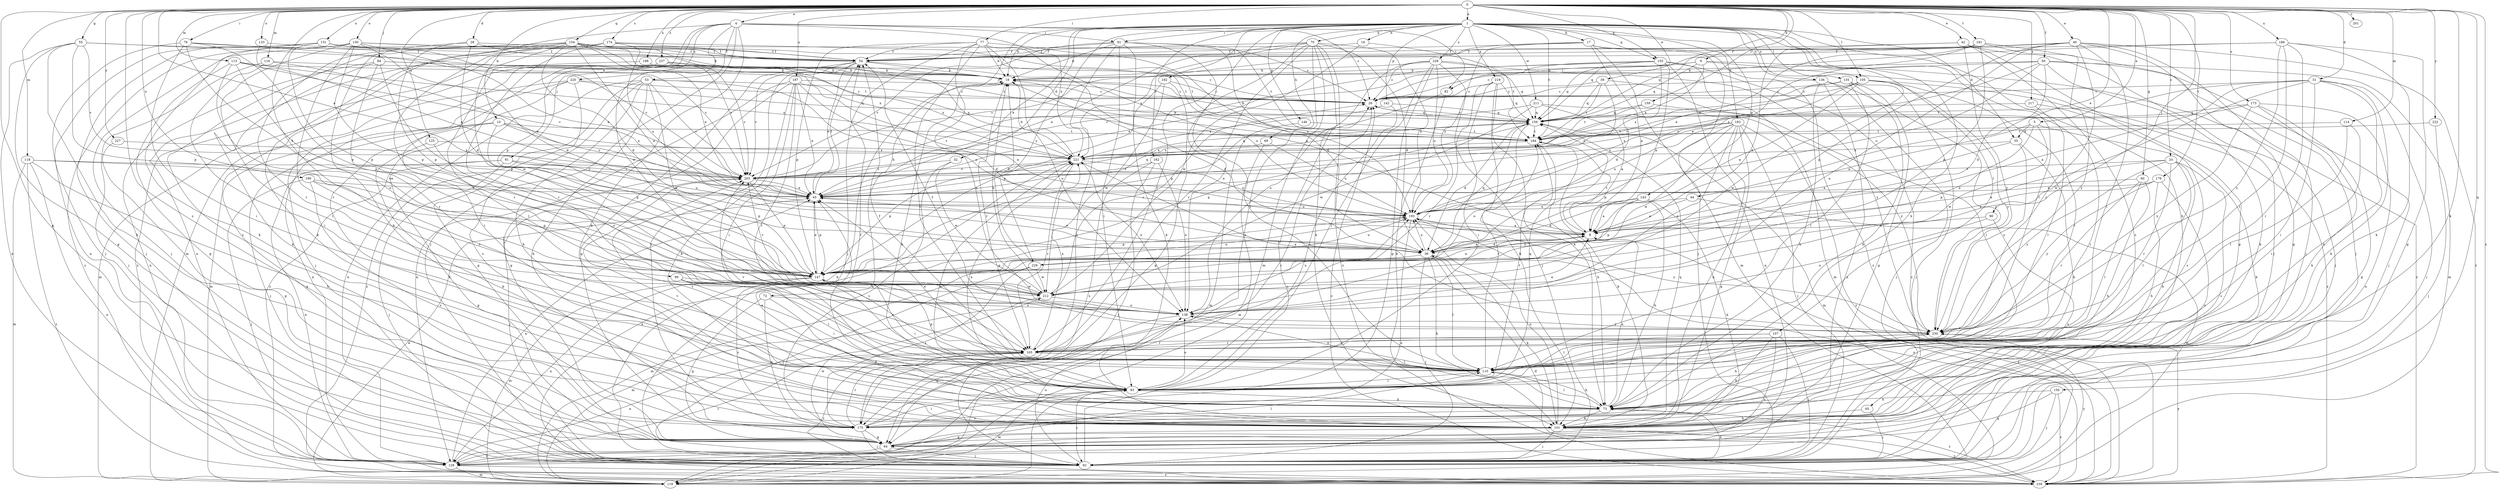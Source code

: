 strict digraph  {
0;
1;
4;
5;
8;
9;
10;
16;
17;
18;
24;
26;
28;
31;
32;
35;
36;
39;
40;
42;
44;
45;
50;
53;
54;
55;
60;
64;
65;
69;
70;
72;
73;
76;
77;
81;
82;
83;
84;
90;
91;
92;
99;
101;
105;
107;
110;
113;
114;
116;
118;
119;
125;
129;
130;
131;
133;
135;
136;
138;
142;
143;
146;
147;
150;
154;
155;
156;
159;
162;
165;
173;
174;
175;
179;
181;
182;
183;
184;
186;
187;
188;
190;
193;
201;
203;
211;
212;
217;
219;
220;
221;
222;
227;
228;
229;
230;
237;
239;
0 -> 1  [label=a];
0 -> 4  [label=a];
0 -> 5  [label=a];
0 -> 9  [label=b];
0 -> 10  [label=b];
0 -> 24  [label=c];
0 -> 28  [label=d];
0 -> 31  [label=d];
0 -> 39  [label=e];
0 -> 40  [label=e];
0 -> 42  [label=e];
0 -> 44  [label=e];
0 -> 45  [label=e];
0 -> 50  [label=f];
0 -> 55  [label=g];
0 -> 60  [label=g];
0 -> 64  [label=g];
0 -> 76  [label=i];
0 -> 77  [label=i];
0 -> 84  [label=j];
0 -> 90  [label=j];
0 -> 99  [label=k];
0 -> 101  [label=k];
0 -> 105  [label=l];
0 -> 113  [label=m];
0 -> 114  [label=m];
0 -> 116  [label=m];
0 -> 118  [label=m];
0 -> 125  [label=n];
0 -> 130  [label=o];
0 -> 131  [label=o];
0 -> 133  [label=o];
0 -> 150  [label=q];
0 -> 154  [label=q];
0 -> 155  [label=q];
0 -> 159  [label=r];
0 -> 173  [label=s];
0 -> 174  [label=s];
0 -> 175  [label=s];
0 -> 179  [label=t];
0 -> 181  [label=t];
0 -> 186  [label=u];
0 -> 187  [label=u];
0 -> 188  [label=u];
0 -> 190  [label=u];
0 -> 201  [label=v];
0 -> 217  [label=x];
0 -> 222  [label=y];
0 -> 227  [label=y];
0 -> 237  [label=z];
0 -> 239  [label=z];
1 -> 16  [label=b];
1 -> 17  [label=b];
1 -> 18  [label=b];
1 -> 32  [label=d];
1 -> 35  [label=d];
1 -> 45  [label=e];
1 -> 65  [label=h];
1 -> 69  [label=h];
1 -> 70  [label=h];
1 -> 72  [label=h];
1 -> 73  [label=h];
1 -> 81  [label=i];
1 -> 105  [label=l];
1 -> 107  [label=l];
1 -> 110  [label=l];
1 -> 135  [label=o];
1 -> 136  [label=o];
1 -> 142  [label=p];
1 -> 143  [label=p];
1 -> 146  [label=p];
1 -> 155  [label=q];
1 -> 162  [label=r];
1 -> 165  [label=r];
1 -> 182  [label=t];
1 -> 183  [label=t];
1 -> 184  [label=t];
1 -> 211  [label=w];
1 -> 219  [label=x];
1 -> 228  [label=y];
1 -> 229  [label=y];
4 -> 26  [label=c];
4 -> 53  [label=f];
4 -> 81  [label=i];
4 -> 82  [label=i];
4 -> 91  [label=j];
4 -> 92  [label=j];
4 -> 101  [label=k];
4 -> 119  [label=m];
4 -> 147  [label=p];
4 -> 212  [label=w];
4 -> 220  [label=x];
4 -> 221  [label=x];
5 -> 35  [label=d];
5 -> 101  [label=k];
5 -> 147  [label=p];
5 -> 193  [label=u];
5 -> 212  [label=w];
8 -> 36  [label=d];
8 -> 184  [label=t];
8 -> 229  [label=y];
8 -> 239  [label=z];
9 -> 18  [label=b];
9 -> 82  [label=i];
9 -> 92  [label=j];
9 -> 156  [label=q];
9 -> 221  [label=x];
9 -> 239  [label=z];
10 -> 64  [label=g];
10 -> 92  [label=j];
10 -> 101  [label=k];
10 -> 147  [label=p];
10 -> 184  [label=t];
10 -> 203  [label=v];
10 -> 221  [label=x];
16 -> 54  [label=f];
16 -> 184  [label=t];
16 -> 212  [label=w];
17 -> 8  [label=a];
17 -> 54  [label=f];
17 -> 92  [label=j];
17 -> 119  [label=m];
17 -> 193  [label=u];
17 -> 203  [label=v];
17 -> 239  [label=z];
18 -> 26  [label=c];
18 -> 36  [label=d];
18 -> 165  [label=r];
24 -> 8  [label=a];
24 -> 73  [label=h];
24 -> 110  [label=l];
24 -> 165  [label=r];
24 -> 175  [label=s];
24 -> 203  [label=v];
24 -> 230  [label=y];
26 -> 156  [label=q];
28 -> 36  [label=d];
28 -> 54  [label=f];
28 -> 147  [label=p];
28 -> 165  [label=r];
28 -> 184  [label=t];
31 -> 8  [label=a];
31 -> 26  [label=c];
31 -> 73  [label=h];
31 -> 83  [label=i];
31 -> 92  [label=j];
31 -> 101  [label=k];
31 -> 184  [label=t];
31 -> 212  [label=w];
32 -> 175  [label=s];
32 -> 203  [label=v];
32 -> 212  [label=w];
35 -> 8  [label=a];
35 -> 73  [label=h];
35 -> 221  [label=x];
35 -> 230  [label=y];
36 -> 8  [label=a];
36 -> 45  [label=e];
36 -> 73  [label=h];
36 -> 92  [label=j];
36 -> 101  [label=k];
36 -> 110  [label=l];
36 -> 147  [label=p];
36 -> 156  [label=q];
36 -> 193  [label=u];
39 -> 26  [label=c];
39 -> 45  [label=e];
39 -> 83  [label=i];
39 -> 156  [label=q];
39 -> 184  [label=t];
40 -> 54  [label=f];
40 -> 64  [label=g];
40 -> 92  [label=j];
40 -> 110  [label=l];
40 -> 138  [label=o];
40 -> 147  [label=p];
40 -> 156  [label=q];
40 -> 165  [label=r];
40 -> 239  [label=z];
42 -> 36  [label=d];
42 -> 54  [label=f];
42 -> 64  [label=g];
42 -> 92  [label=j];
42 -> 175  [label=s];
42 -> 230  [label=y];
44 -> 8  [label=a];
44 -> 119  [label=m];
44 -> 193  [label=u];
45 -> 54  [label=f];
45 -> 147  [label=p];
45 -> 156  [label=q];
45 -> 193  [label=u];
50 -> 18  [label=b];
50 -> 26  [label=c];
50 -> 36  [label=d];
50 -> 45  [label=e];
50 -> 92  [label=j];
50 -> 101  [label=k];
50 -> 119  [label=m];
50 -> 193  [label=u];
53 -> 8  [label=a];
53 -> 26  [label=c];
53 -> 73  [label=h];
53 -> 101  [label=k];
53 -> 129  [label=n];
53 -> 175  [label=s];
53 -> 203  [label=v];
53 -> 212  [label=w];
53 -> 239  [label=z];
54 -> 18  [label=b];
54 -> 45  [label=e];
54 -> 64  [label=g];
54 -> 175  [label=s];
54 -> 193  [label=u];
54 -> 203  [label=v];
55 -> 54  [label=f];
55 -> 64  [label=g];
55 -> 101  [label=k];
55 -> 129  [label=n];
55 -> 147  [label=p];
55 -> 184  [label=t];
55 -> 203  [label=v];
60 -> 45  [label=e];
60 -> 73  [label=h];
60 -> 110  [label=l];
60 -> 165  [label=r];
64 -> 92  [label=j];
64 -> 110  [label=l];
64 -> 129  [label=n];
64 -> 212  [label=w];
65 -> 92  [label=j];
65 -> 101  [label=k];
69 -> 119  [label=m];
69 -> 193  [label=u];
69 -> 221  [label=x];
70 -> 36  [label=d];
70 -> 45  [label=e];
70 -> 54  [label=f];
70 -> 101  [label=k];
70 -> 119  [label=m];
70 -> 138  [label=o];
70 -> 165  [label=r];
70 -> 175  [label=s];
70 -> 193  [label=u];
70 -> 221  [label=x];
70 -> 239  [label=z];
72 -> 64  [label=g];
72 -> 101  [label=k];
72 -> 138  [label=o];
72 -> 175  [label=s];
73 -> 8  [label=a];
73 -> 18  [label=b];
73 -> 45  [label=e];
73 -> 54  [label=f];
73 -> 101  [label=k];
73 -> 110  [label=l];
73 -> 175  [label=s];
73 -> 203  [label=v];
73 -> 221  [label=x];
73 -> 239  [label=z];
76 -> 54  [label=f];
76 -> 83  [label=i];
76 -> 92  [label=j];
76 -> 138  [label=o];
76 -> 147  [label=p];
76 -> 203  [label=v];
77 -> 8  [label=a];
77 -> 18  [label=b];
77 -> 54  [label=f];
77 -> 92  [label=j];
77 -> 110  [label=l];
77 -> 138  [label=o];
77 -> 147  [label=p];
77 -> 193  [label=u];
77 -> 230  [label=y];
81 -> 18  [label=b];
81 -> 36  [label=d];
81 -> 54  [label=f];
81 -> 83  [label=i];
81 -> 101  [label=k];
81 -> 110  [label=l];
81 -> 175  [label=s];
81 -> 184  [label=t];
81 -> 203  [label=v];
82 -> 101  [label=k];
82 -> 147  [label=p];
83 -> 73  [label=h];
83 -> 92  [label=j];
83 -> 119  [label=m];
83 -> 138  [label=o];
83 -> 156  [label=q];
83 -> 184  [label=t];
83 -> 203  [label=v];
83 -> 221  [label=x];
84 -> 18  [label=b];
84 -> 26  [label=c];
84 -> 101  [label=k];
84 -> 129  [label=n];
84 -> 147  [label=p];
84 -> 165  [label=r];
90 -> 8  [label=a];
90 -> 138  [label=o];
90 -> 175  [label=s];
91 -> 64  [label=g];
91 -> 92  [label=j];
91 -> 129  [label=n];
91 -> 147  [label=p];
91 -> 193  [label=u];
91 -> 203  [label=v];
92 -> 18  [label=b];
92 -> 26  [label=c];
92 -> 73  [label=h];
92 -> 138  [label=o];
99 -> 83  [label=i];
99 -> 110  [label=l];
99 -> 165  [label=r];
99 -> 212  [label=w];
101 -> 64  [label=g];
101 -> 92  [label=j];
101 -> 156  [label=q];
101 -> 193  [label=u];
101 -> 239  [label=z];
105 -> 8  [label=a];
105 -> 26  [label=c];
105 -> 110  [label=l];
105 -> 193  [label=u];
105 -> 203  [label=v];
105 -> 212  [label=w];
105 -> 230  [label=y];
105 -> 239  [label=z];
107 -> 92  [label=j];
107 -> 101  [label=k];
107 -> 110  [label=l];
107 -> 129  [label=n];
107 -> 165  [label=r];
110 -> 45  [label=e];
110 -> 54  [label=f];
110 -> 73  [label=h];
110 -> 83  [label=i];
110 -> 138  [label=o];
110 -> 147  [label=p];
110 -> 184  [label=t];
110 -> 203  [label=v];
113 -> 18  [label=b];
113 -> 64  [label=g];
113 -> 138  [label=o];
113 -> 147  [label=p];
113 -> 203  [label=v];
113 -> 221  [label=x];
114 -> 83  [label=i];
114 -> 110  [label=l];
114 -> 184  [label=t];
116 -> 18  [label=b];
116 -> 45  [label=e];
116 -> 83  [label=i];
116 -> 92  [label=j];
118 -> 45  [label=e];
118 -> 73  [label=h];
118 -> 119  [label=m];
118 -> 129  [label=n];
118 -> 203  [label=v];
118 -> 239  [label=z];
119 -> 45  [label=e];
119 -> 83  [label=i];
119 -> 230  [label=y];
125 -> 101  [label=k];
125 -> 138  [label=o];
125 -> 221  [label=x];
129 -> 45  [label=e];
129 -> 119  [label=m];
129 -> 165  [label=r];
129 -> 239  [label=z];
130 -> 26  [label=c];
130 -> 36  [label=d];
130 -> 45  [label=e];
130 -> 54  [label=f];
130 -> 83  [label=i];
130 -> 92  [label=j];
130 -> 147  [label=p];
130 -> 165  [label=r];
130 -> 239  [label=z];
131 -> 18  [label=b];
131 -> 54  [label=f];
131 -> 92  [label=j];
131 -> 101  [label=k];
131 -> 129  [label=n];
131 -> 147  [label=p];
131 -> 203  [label=v];
133 -> 45  [label=e];
133 -> 54  [label=f];
135 -> 26  [label=c];
135 -> 64  [label=g];
135 -> 73  [label=h];
135 -> 92  [label=j];
135 -> 110  [label=l];
135 -> 221  [label=x];
136 -> 26  [label=c];
136 -> 73  [label=h];
136 -> 92  [label=j];
136 -> 129  [label=n];
136 -> 230  [label=y];
138 -> 8  [label=a];
138 -> 64  [label=g];
138 -> 193  [label=u];
138 -> 230  [label=y];
142 -> 83  [label=i];
142 -> 156  [label=q];
142 -> 221  [label=x];
143 -> 8  [label=a];
143 -> 36  [label=d];
143 -> 73  [label=h];
143 -> 101  [label=k];
143 -> 147  [label=p];
143 -> 193  [label=u];
146 -> 119  [label=m];
146 -> 184  [label=t];
147 -> 8  [label=a];
147 -> 45  [label=e];
147 -> 83  [label=i];
147 -> 119  [label=m];
147 -> 129  [label=n];
147 -> 175  [label=s];
147 -> 193  [label=u];
147 -> 212  [label=w];
150 -> 64  [label=g];
150 -> 73  [label=h];
150 -> 92  [label=j];
150 -> 239  [label=z];
154 -> 8  [label=a];
154 -> 36  [label=d];
154 -> 45  [label=e];
154 -> 54  [label=f];
154 -> 73  [label=h];
154 -> 101  [label=k];
154 -> 165  [label=r];
154 -> 175  [label=s];
154 -> 184  [label=t];
154 -> 203  [label=v];
154 -> 212  [label=w];
154 -> 221  [label=x];
155 -> 8  [label=a];
155 -> 18  [label=b];
155 -> 36  [label=d];
155 -> 45  [label=e];
155 -> 119  [label=m];
155 -> 129  [label=n];
155 -> 156  [label=q];
155 -> 203  [label=v];
155 -> 239  [label=z];
156 -> 18  [label=b];
156 -> 26  [label=c];
156 -> 36  [label=d];
156 -> 119  [label=m];
156 -> 138  [label=o];
156 -> 147  [label=p];
156 -> 184  [label=t];
159 -> 83  [label=i];
159 -> 156  [label=q];
159 -> 184  [label=t];
162 -> 92  [label=j];
162 -> 138  [label=o];
162 -> 175  [label=s];
162 -> 203  [label=v];
165 -> 110  [label=l];
165 -> 129  [label=n];
165 -> 221  [label=x];
165 -> 230  [label=y];
173 -> 64  [label=g];
173 -> 101  [label=k];
173 -> 129  [label=n];
173 -> 156  [label=q];
173 -> 184  [label=t];
173 -> 230  [label=y];
174 -> 54  [label=f];
174 -> 129  [label=n];
174 -> 165  [label=r];
174 -> 184  [label=t];
174 -> 193  [label=u];
174 -> 239  [label=z];
175 -> 26  [label=c];
175 -> 64  [label=g];
175 -> 83  [label=i];
175 -> 92  [label=j];
175 -> 165  [label=r];
179 -> 8  [label=a];
179 -> 45  [label=e];
179 -> 73  [label=h];
179 -> 175  [label=s];
179 -> 230  [label=y];
181 -> 45  [label=e];
181 -> 54  [label=f];
181 -> 92  [label=j];
181 -> 147  [label=p];
181 -> 156  [label=q];
181 -> 193  [label=u];
181 -> 230  [label=y];
182 -> 26  [label=c];
182 -> 64  [label=g];
182 -> 147  [label=p];
182 -> 212  [label=w];
183 -> 64  [label=g];
183 -> 92  [label=j];
183 -> 101  [label=k];
183 -> 138  [label=o];
183 -> 147  [label=p];
183 -> 184  [label=t];
183 -> 193  [label=u];
183 -> 212  [label=w];
183 -> 221  [label=x];
183 -> 239  [label=z];
184 -> 18  [label=b];
184 -> 73  [label=h];
184 -> 101  [label=k];
184 -> 221  [label=x];
186 -> 26  [label=c];
186 -> 54  [label=f];
186 -> 64  [label=g];
186 -> 83  [label=i];
186 -> 101  [label=k];
186 -> 110  [label=l];
186 -> 230  [label=y];
187 -> 8  [label=a];
187 -> 26  [label=c];
187 -> 36  [label=d];
187 -> 45  [label=e];
187 -> 64  [label=g];
187 -> 83  [label=i];
187 -> 101  [label=k];
187 -> 110  [label=l];
187 -> 129  [label=n];
188 -> 18  [label=b];
188 -> 110  [label=l];
188 -> 203  [label=v];
188 -> 221  [label=x];
190 -> 45  [label=e];
190 -> 92  [label=j];
190 -> 138  [label=o];
190 -> 147  [label=p];
190 -> 175  [label=s];
193 -> 8  [label=a];
193 -> 129  [label=n];
193 -> 147  [label=p];
193 -> 230  [label=y];
203 -> 45  [label=e];
203 -> 92  [label=j];
203 -> 147  [label=p];
211 -> 8  [label=a];
211 -> 156  [label=q];
211 -> 203  [label=v];
211 -> 212  [label=w];
211 -> 230  [label=y];
212 -> 18  [label=b];
212 -> 26  [label=c];
212 -> 119  [label=m];
212 -> 138  [label=o];
212 -> 203  [label=v];
217 -> 110  [label=l];
217 -> 156  [label=q];
217 -> 175  [label=s];
219 -> 26  [label=c];
219 -> 73  [label=h];
219 -> 83  [label=i];
219 -> 101  [label=k];
219 -> 156  [label=q];
219 -> 165  [label=r];
220 -> 26  [label=c];
220 -> 64  [label=g];
220 -> 119  [label=m];
220 -> 129  [label=n];
220 -> 156  [label=q];
220 -> 239  [label=z];
221 -> 18  [label=b];
221 -> 138  [label=o];
221 -> 147  [label=p];
221 -> 156  [label=q];
221 -> 165  [label=r];
221 -> 193  [label=u];
221 -> 203  [label=v];
222 -> 92  [label=j];
222 -> 184  [label=t];
227 -> 64  [label=g];
227 -> 221  [label=x];
228 -> 18  [label=b];
228 -> 26  [label=c];
228 -> 64  [label=g];
228 -> 83  [label=i];
228 -> 92  [label=j];
228 -> 138  [label=o];
228 -> 156  [label=q];
228 -> 193  [label=u];
228 -> 230  [label=y];
229 -> 18  [label=b];
229 -> 92  [label=j];
229 -> 119  [label=m];
229 -> 175  [label=s];
229 -> 193  [label=u];
229 -> 212  [label=w];
230 -> 54  [label=f];
230 -> 73  [label=h];
230 -> 165  [label=r];
230 -> 221  [label=x];
237 -> 18  [label=b];
237 -> 26  [label=c];
237 -> 83  [label=i];
237 -> 92  [label=j];
237 -> 119  [label=m];
237 -> 221  [label=x];
239 -> 26  [label=c];
239 -> 36  [label=d];
239 -> 165  [label=r];
239 -> 193  [label=u];
239 -> 221  [label=x];
239 -> 230  [label=y];
}
